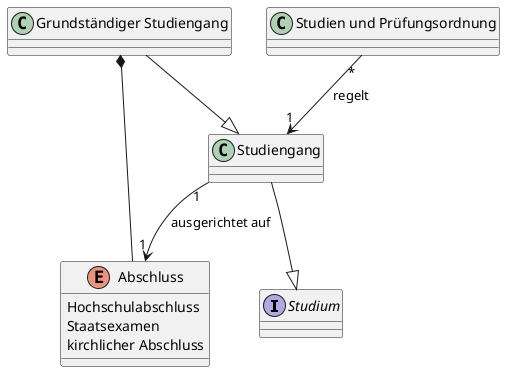 @startuml

interface Studium
class Studiengang
class "Studien und Prüfungsordnung"
class "Grundständiger Studiengang"

enum Abschluss {
Hochschulabschluss
Staatsexamen
kirchlicher Abschluss
}

"Studien und Prüfungsordnung" "*" --> "1" Studiengang : regelt
Studiengang "1" --> "1" Abschluss : ausgerichtet auf
Studiengang --|> Studium
"Grundständiger Studiengang" --|> Studiengang
"Grundständiger Studiengang" *-- Abschluss

@enduml

